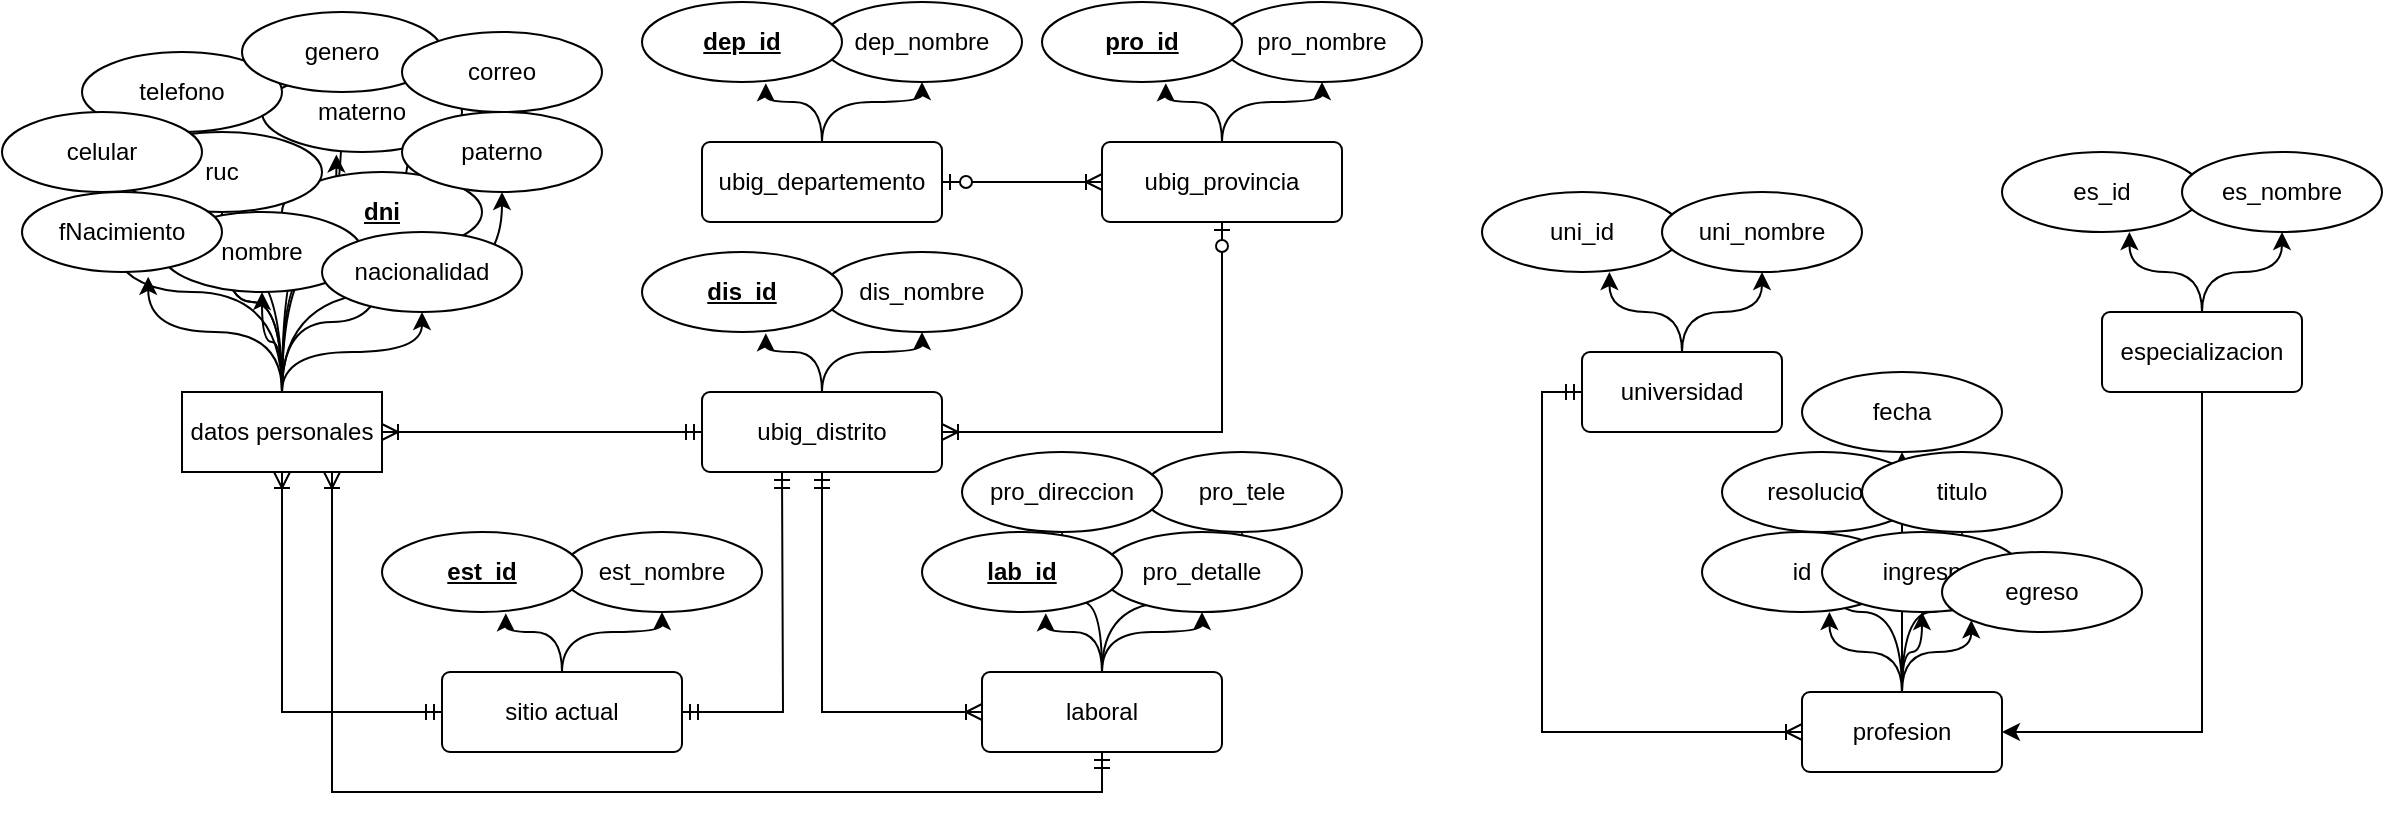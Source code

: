 <mxfile version="13.6.2" type="github">
  <diagram id="TkFhCfiameQCy9AZxE5S" name="Page-1">
    <mxGraphModel dx="868" dy="482" grid="1" gridSize="10" guides="1" tooltips="1" connect="1" arrows="1" fold="1" page="1" pageScale="1" pageWidth="3300" pageHeight="2339" math="0" shadow="0">
      <root>
        <mxCell id="0" />
        <mxCell id="1" parent="0" />
        <mxCell id="nq9fMI-_b_Ov7HE07HDS-4" style="edgeStyle=orthogonalEdgeStyle;curved=1;rounded=0;orthogonalLoop=1;jettySize=auto;html=1;" parent="1" source="nq9fMI-_b_Ov7HE07HDS-1" target="nq9fMI-_b_Ov7HE07HDS-3" edge="1">
          <mxGeometry relative="1" as="geometry" />
        </mxCell>
        <mxCell id="nq9fMI-_b_Ov7HE07HDS-6" style="edgeStyle=orthogonalEdgeStyle;curved=1;rounded=0;orthogonalLoop=1;jettySize=auto;html=1;" parent="1" source="nq9fMI-_b_Ov7HE07HDS-1" target="nq9fMI-_b_Ov7HE07HDS-5" edge="1">
          <mxGeometry relative="1" as="geometry" />
        </mxCell>
        <mxCell id="nq9fMI-_b_Ov7HE07HDS-16" style="edgeStyle=orthogonalEdgeStyle;curved=1;rounded=0;orthogonalLoop=1;jettySize=auto;html=1;" parent="1" source="nq9fMI-_b_Ov7HE07HDS-1" target="nq9fMI-_b_Ov7HE07HDS-14" edge="1">
          <mxGeometry relative="1" as="geometry" />
        </mxCell>
        <mxCell id="nq9fMI-_b_Ov7HE07HDS-17" style="edgeStyle=orthogonalEdgeStyle;curved=1;rounded=0;orthogonalLoop=1;jettySize=auto;html=1;entryX=0.5;entryY=1;entryDx=0;entryDy=0;" parent="1" source="nq9fMI-_b_Ov7HE07HDS-1" target="nq9fMI-_b_Ov7HE07HDS-13" edge="1">
          <mxGeometry relative="1" as="geometry" />
        </mxCell>
        <mxCell id="nq9fMI-_b_Ov7HE07HDS-18" style="edgeStyle=orthogonalEdgeStyle;curved=1;rounded=0;orthogonalLoop=1;jettySize=auto;html=1;" parent="1" source="nq9fMI-_b_Ov7HE07HDS-1" target="nq9fMI-_b_Ov7HE07HDS-5" edge="1">
          <mxGeometry relative="1" as="geometry" />
        </mxCell>
        <mxCell id="nq9fMI-_b_Ov7HE07HDS-19" style="edgeStyle=orthogonalEdgeStyle;curved=1;rounded=0;orthogonalLoop=1;jettySize=auto;html=1;entryX=0.372;entryY=1.031;entryDx=0;entryDy=0;entryPerimeter=0;" parent="1" source="nq9fMI-_b_Ov7HE07HDS-1" target="nq9fMI-_b_Ov7HE07HDS-7" edge="1">
          <mxGeometry relative="1" as="geometry" />
        </mxCell>
        <mxCell id="nq9fMI-_b_Ov7HE07HDS-20" style="edgeStyle=orthogonalEdgeStyle;curved=1;rounded=0;orthogonalLoop=1;jettySize=auto;html=1;" parent="1" source="nq9fMI-_b_Ov7HE07HDS-1" target="nq9fMI-_b_Ov7HE07HDS-9" edge="1">
          <mxGeometry relative="1" as="geometry" />
        </mxCell>
        <mxCell id="nq9fMI-_b_Ov7HE07HDS-21" style="edgeStyle=orthogonalEdgeStyle;curved=1;rounded=0;orthogonalLoop=1;jettySize=auto;html=1;entryX=0.631;entryY=1.06;entryDx=0;entryDy=0;entryPerimeter=0;" parent="1" source="nq9fMI-_b_Ov7HE07HDS-1" target="nq9fMI-_b_Ov7HE07HDS-11" edge="1">
          <mxGeometry relative="1" as="geometry" />
        </mxCell>
        <mxCell id="nq9fMI-_b_Ov7HE07HDS-22" style="edgeStyle=orthogonalEdgeStyle;curved=1;rounded=0;orthogonalLoop=1;jettySize=auto;html=1;" parent="1" source="nq9fMI-_b_Ov7HE07HDS-1" target="nq9fMI-_b_Ov7HE07HDS-10" edge="1">
          <mxGeometry relative="1" as="geometry" />
        </mxCell>
        <mxCell id="nq9fMI-_b_Ov7HE07HDS-23" style="edgeStyle=orthogonalEdgeStyle;curved=1;rounded=0;orthogonalLoop=1;jettySize=auto;html=1;" parent="1" source="nq9fMI-_b_Ov7HE07HDS-1" target="nq9fMI-_b_Ov7HE07HDS-8" edge="1">
          <mxGeometry relative="1" as="geometry" />
        </mxCell>
        <mxCell id="nq9fMI-_b_Ov7HE07HDS-24" style="edgeStyle=orthogonalEdgeStyle;curved=1;rounded=0;orthogonalLoop=1;jettySize=auto;html=1;entryX=1;entryY=1;entryDx=0;entryDy=0;" parent="1" source="nq9fMI-_b_Ov7HE07HDS-1" target="nq9fMI-_b_Ov7HE07HDS-9" edge="1">
          <mxGeometry relative="1" as="geometry" />
        </mxCell>
        <mxCell id="nq9fMI-_b_Ov7HE07HDS-25" style="edgeStyle=orthogonalEdgeStyle;curved=1;rounded=0;orthogonalLoop=1;jettySize=auto;html=1;exitX=0.5;exitY=0;exitDx=0;exitDy=0;" parent="1" source="nq9fMI-_b_Ov7HE07HDS-1" target="nq9fMI-_b_Ov7HE07HDS-12" edge="1">
          <mxGeometry relative="1" as="geometry" />
        </mxCell>
        <mxCell id="nq9fMI-_b_Ov7HE07HDS-1" value="datos personales" style="whiteSpace=wrap;html=1;align=center;" parent="1" vertex="1">
          <mxGeometry x="90" y="220" width="100" height="40" as="geometry" />
        </mxCell>
        <mxCell id="nq9fMI-_b_Ov7HE07HDS-3" value="&lt;b&gt;&lt;u&gt;dni&lt;/u&gt;&lt;/b&gt;" style="ellipse;whiteSpace=wrap;html=1;align=center;" parent="1" vertex="1">
          <mxGeometry x="140" y="110" width="100" height="40" as="geometry" />
        </mxCell>
        <mxCell id="nq9fMI-_b_Ov7HE07HDS-7" value="materno" style="ellipse;whiteSpace=wrap;html=1;align=center;" parent="1" vertex="1">
          <mxGeometry x="130" y="60" width="100" height="40" as="geometry" />
        </mxCell>
        <mxCell id="nq9fMI-_b_Ov7HE07HDS-8" value="telefono" style="ellipse;whiteSpace=wrap;html=1;align=center;" parent="1" vertex="1">
          <mxGeometry x="40" y="50" width="100" height="40" as="geometry" />
        </mxCell>
        <mxCell id="nq9fMI-_b_Ov7HE07HDS-9" value="genero" style="ellipse;whiteSpace=wrap;html=1;align=center;" parent="1" vertex="1">
          <mxGeometry x="120" y="30" width="100" height="40" as="geometry" />
        </mxCell>
        <mxCell id="nq9fMI-_b_Ov7HE07HDS-5" value="ruc" style="ellipse;whiteSpace=wrap;html=1;align=center;" parent="1" vertex="1">
          <mxGeometry x="60" y="90" width="100" height="40" as="geometry" />
        </mxCell>
        <mxCell id="nq9fMI-_b_Ov7HE07HDS-12" value="paterno" style="ellipse;whiteSpace=wrap;html=1;align=center;" parent="1" vertex="1">
          <mxGeometry x="200" y="80" width="100" height="40" as="geometry" />
        </mxCell>
        <mxCell id="nq9fMI-_b_Ov7HE07HDS-13" value="nombre" style="ellipse;whiteSpace=wrap;html=1;align=center;" parent="1" vertex="1">
          <mxGeometry x="80" y="130" width="100" height="40" as="geometry" />
        </mxCell>
        <mxCell id="nq9fMI-_b_Ov7HE07HDS-14" value="nacionalidad" style="ellipse;whiteSpace=wrap;html=1;align=center;" parent="1" vertex="1">
          <mxGeometry x="160" y="140" width="100" height="40" as="geometry" />
        </mxCell>
        <mxCell id="nq9fMI-_b_Ov7HE07HDS-11" value="fNacimiento" style="ellipse;whiteSpace=wrap;html=1;align=center;" parent="1" vertex="1">
          <mxGeometry x="10" y="120" width="100" height="40" as="geometry" />
        </mxCell>
        <mxCell id="nq9fMI-_b_Ov7HE07HDS-10" value="celular" style="ellipse;whiteSpace=wrap;html=1;align=center;" parent="1" vertex="1">
          <mxGeometry y="80" width="100" height="40" as="geometry" />
        </mxCell>
        <mxCell id="nq9fMI-_b_Ov7HE07HDS-15" value="correo" style="ellipse;whiteSpace=wrap;html=1;align=center;" parent="1" vertex="1">
          <mxGeometry x="200" y="40" width="100" height="40" as="geometry" />
        </mxCell>
        <mxCell id="nq9fMI-_b_Ov7HE07HDS-29" style="edgeStyle=orthogonalEdgeStyle;curved=1;rounded=0;orthogonalLoop=1;jettySize=auto;html=1;" parent="1" source="nq9fMI-_b_Ov7HE07HDS-26" target="nq9fMI-_b_Ov7HE07HDS-27" edge="1">
          <mxGeometry relative="1" as="geometry" />
        </mxCell>
        <mxCell id="nq9fMI-_b_Ov7HE07HDS-30" style="edgeStyle=orthogonalEdgeStyle;curved=1;rounded=0;orthogonalLoop=1;jettySize=auto;html=1;entryX=0.619;entryY=1.016;entryDx=0;entryDy=0;entryPerimeter=0;" parent="1" source="nq9fMI-_b_Ov7HE07HDS-26" target="nq9fMI-_b_Ov7HE07HDS-28" edge="1">
          <mxGeometry relative="1" as="geometry" />
        </mxCell>
        <mxCell id="nq9fMI-_b_Ov7HE07HDS-26" value="ubig_departemento" style="rounded=1;arcSize=10;whiteSpace=wrap;html=1;align=center;" parent="1" vertex="1">
          <mxGeometry x="350" y="95" width="120" height="40" as="geometry" />
        </mxCell>
        <mxCell id="nq9fMI-_b_Ov7HE07HDS-27" value="dep_nombre" style="ellipse;whiteSpace=wrap;html=1;align=center;" parent="1" vertex="1">
          <mxGeometry x="410" y="25" width="100" height="40" as="geometry" />
        </mxCell>
        <mxCell id="nq9fMI-_b_Ov7HE07HDS-28" value="&lt;b&gt;&lt;u&gt;dep_id&lt;/u&gt;&lt;/b&gt;" style="ellipse;whiteSpace=wrap;html=1;align=center;" parent="1" vertex="1">
          <mxGeometry x="320" y="25" width="100" height="40" as="geometry" />
        </mxCell>
        <mxCell id="nq9fMI-_b_Ov7HE07HDS-31" style="edgeStyle=orthogonalEdgeStyle;curved=1;rounded=0;orthogonalLoop=1;jettySize=auto;html=1;" parent="1" source="nq9fMI-_b_Ov7HE07HDS-33" target="nq9fMI-_b_Ov7HE07HDS-34" edge="1">
          <mxGeometry relative="1" as="geometry" />
        </mxCell>
        <mxCell id="nq9fMI-_b_Ov7HE07HDS-32" style="edgeStyle=orthogonalEdgeStyle;curved=1;rounded=0;orthogonalLoop=1;jettySize=auto;html=1;entryX=0.619;entryY=1.016;entryDx=0;entryDy=0;entryPerimeter=0;" parent="1" source="nq9fMI-_b_Ov7HE07HDS-33" target="nq9fMI-_b_Ov7HE07HDS-35" edge="1">
          <mxGeometry relative="1" as="geometry" />
        </mxCell>
        <mxCell id="nq9fMI-_b_Ov7HE07HDS-57" style="edgeStyle=orthogonalEdgeStyle;rounded=0;orthogonalLoop=1;jettySize=auto;html=1;entryX=1;entryY=0.5;entryDx=0;entryDy=0;startArrow=ERzeroToOne;startFill=1;endArrow=ERoneToMany;endFill=0;exitX=0.5;exitY=1;exitDx=0;exitDy=0;" parent="1" source="nq9fMI-_b_Ov7HE07HDS-33" target="nq9fMI-_b_Ov7HE07HDS-38" edge="1">
          <mxGeometry relative="1" as="geometry" />
        </mxCell>
        <mxCell id="nq9fMI-_b_Ov7HE07HDS-33" value="ubig_provincia" style="rounded=1;arcSize=10;whiteSpace=wrap;html=1;align=center;" parent="1" vertex="1">
          <mxGeometry x="550" y="95" width="120" height="40" as="geometry" />
        </mxCell>
        <mxCell id="nq9fMI-_b_Ov7HE07HDS-34" value="pro_nombre" style="ellipse;whiteSpace=wrap;html=1;align=center;" parent="1" vertex="1">
          <mxGeometry x="610" y="25" width="100" height="40" as="geometry" />
        </mxCell>
        <mxCell id="nq9fMI-_b_Ov7HE07HDS-35" value="&lt;b&gt;&lt;u&gt;pro_id&lt;/u&gt;&lt;/b&gt;" style="ellipse;whiteSpace=wrap;html=1;align=center;" parent="1" vertex="1">
          <mxGeometry x="520" y="25" width="100" height="40" as="geometry" />
        </mxCell>
        <mxCell id="nq9fMI-_b_Ov7HE07HDS-36" style="edgeStyle=orthogonalEdgeStyle;curved=1;rounded=0;orthogonalLoop=1;jettySize=auto;html=1;" parent="1" source="nq9fMI-_b_Ov7HE07HDS-38" target="nq9fMI-_b_Ov7HE07HDS-39" edge="1">
          <mxGeometry relative="1" as="geometry" />
        </mxCell>
        <mxCell id="nq9fMI-_b_Ov7HE07HDS-37" style="edgeStyle=orthogonalEdgeStyle;curved=1;rounded=0;orthogonalLoop=1;jettySize=auto;html=1;entryX=0.619;entryY=1.016;entryDx=0;entryDy=0;entryPerimeter=0;" parent="1" source="nq9fMI-_b_Ov7HE07HDS-38" target="nq9fMI-_b_Ov7HE07HDS-40" edge="1">
          <mxGeometry relative="1" as="geometry" />
        </mxCell>
        <mxCell id="nq9fMI-_b_Ov7HE07HDS-56" style="edgeStyle=orthogonalEdgeStyle;rounded=0;orthogonalLoop=1;jettySize=auto;html=1;exitX=0;exitY=0.5;exitDx=0;exitDy=0;entryX=1;entryY=0.5;entryDx=0;entryDy=0;endArrow=ERzeroToOne;endFill=1;startArrow=ERoneToMany;startFill=0;" parent="1" source="nq9fMI-_b_Ov7HE07HDS-33" target="nq9fMI-_b_Ov7HE07HDS-26" edge="1">
          <mxGeometry relative="1" as="geometry" />
        </mxCell>
        <mxCell id="nq9fMI-_b_Ov7HE07HDS-75" style="edgeStyle=orthogonalEdgeStyle;rounded=0;orthogonalLoop=1;jettySize=auto;html=1;startArrow=ERmandOne;startFill=0;endArrow=ERoneToMany;endFill=0;entryX=1;entryY=0.5;entryDx=0;entryDy=0;exitX=0;exitY=0.5;exitDx=0;exitDy=0;" parent="1" source="nq9fMI-_b_Ov7HE07HDS-38" target="nq9fMI-_b_Ov7HE07HDS-1" edge="1">
          <mxGeometry relative="1" as="geometry">
            <mxPoint x="350" y="280" as="targetPoint" />
          </mxGeometry>
        </mxCell>
        <mxCell id="nq9fMI-_b_Ov7HE07HDS-77" style="edgeStyle=orthogonalEdgeStyle;rounded=0;orthogonalLoop=1;jettySize=auto;html=1;entryX=0;entryY=0.5;entryDx=0;entryDy=0;startArrow=ERmandOne;startFill=0;endArrow=ERoneToMany;endFill=0;exitX=0.5;exitY=1;exitDx=0;exitDy=0;" parent="1" source="nq9fMI-_b_Ov7HE07HDS-38" target="nq9fMI-_b_Ov7HE07HDS-43" edge="1">
          <mxGeometry relative="1" as="geometry" />
        </mxCell>
        <mxCell id="nq9fMI-_b_Ov7HE07HDS-38" value="ubig_distrito" style="rounded=1;arcSize=10;whiteSpace=wrap;html=1;align=center;" parent="1" vertex="1">
          <mxGeometry x="350" y="220" width="120" height="40" as="geometry" />
        </mxCell>
        <mxCell id="nq9fMI-_b_Ov7HE07HDS-39" value="dis_nombre" style="ellipse;whiteSpace=wrap;html=1;align=center;" parent="1" vertex="1">
          <mxGeometry x="410" y="150" width="100" height="40" as="geometry" />
        </mxCell>
        <mxCell id="nq9fMI-_b_Ov7HE07HDS-40" value="&lt;b&gt;&lt;u&gt;dis_id&lt;/u&gt;&lt;/b&gt;" style="ellipse;whiteSpace=wrap;html=1;align=center;" parent="1" vertex="1">
          <mxGeometry x="320" y="150" width="100" height="40" as="geometry" />
        </mxCell>
        <mxCell id="nq9fMI-_b_Ov7HE07HDS-41" style="edgeStyle=orthogonalEdgeStyle;curved=1;rounded=0;orthogonalLoop=1;jettySize=auto;html=1;" parent="1" source="nq9fMI-_b_Ov7HE07HDS-43" target="nq9fMI-_b_Ov7HE07HDS-44" edge="1">
          <mxGeometry relative="1" as="geometry" />
        </mxCell>
        <mxCell id="nq9fMI-_b_Ov7HE07HDS-42" style="edgeStyle=orthogonalEdgeStyle;curved=1;rounded=0;orthogonalLoop=1;jettySize=auto;html=1;entryX=0.619;entryY=1.016;entryDx=0;entryDy=0;entryPerimeter=0;" parent="1" source="nq9fMI-_b_Ov7HE07HDS-43" target="nq9fMI-_b_Ov7HE07HDS-45" edge="1">
          <mxGeometry relative="1" as="geometry" />
        </mxCell>
        <mxCell id="nq9fMI-_b_Ov7HE07HDS-48" style="edgeStyle=orthogonalEdgeStyle;curved=1;rounded=0;orthogonalLoop=1;jettySize=auto;html=1;" parent="1" source="nq9fMI-_b_Ov7HE07HDS-43" target="nq9fMI-_b_Ov7HE07HDS-46" edge="1">
          <mxGeometry relative="1" as="geometry" />
        </mxCell>
        <mxCell id="nq9fMI-_b_Ov7HE07HDS-49" style="edgeStyle=orthogonalEdgeStyle;curved=1;rounded=0;orthogonalLoop=1;jettySize=auto;html=1;" parent="1" source="nq9fMI-_b_Ov7HE07HDS-43" target="nq9fMI-_b_Ov7HE07HDS-47" edge="1">
          <mxGeometry relative="1" as="geometry" />
        </mxCell>
        <mxCell id="nq9fMI-_b_Ov7HE07HDS-43" value="laboral" style="rounded=1;arcSize=10;whiteSpace=wrap;html=1;align=center;" parent="1" vertex="1">
          <mxGeometry x="490" y="360" width="120" height="40" as="geometry" />
        </mxCell>
        <mxCell id="nq9fMI-_b_Ov7HE07HDS-44" value="pro_detalle" style="ellipse;whiteSpace=wrap;html=1;align=center;" parent="1" vertex="1">
          <mxGeometry x="550" y="290" width="100" height="40" as="geometry" />
        </mxCell>
        <mxCell id="nq9fMI-_b_Ov7HE07HDS-45" value="&lt;b&gt;&lt;u&gt;lab_id&lt;/u&gt;&lt;/b&gt;" style="ellipse;whiteSpace=wrap;html=1;align=center;" parent="1" vertex="1">
          <mxGeometry x="460" y="290" width="100" height="40" as="geometry" />
        </mxCell>
        <mxCell id="nq9fMI-_b_Ov7HE07HDS-46" value="pro_tele" style="ellipse;whiteSpace=wrap;html=1;align=center;" parent="1" vertex="1">
          <mxGeometry x="570" y="250" width="100" height="40" as="geometry" />
        </mxCell>
        <mxCell id="nq9fMI-_b_Ov7HE07HDS-47" value="pro_direccion" style="ellipse;whiteSpace=wrap;html=1;align=center;" parent="1" vertex="1">
          <mxGeometry x="480" y="250" width="100" height="40" as="geometry" />
        </mxCell>
        <mxCell id="nq9fMI-_b_Ov7HE07HDS-63" style="edgeStyle=orthogonalEdgeStyle;curved=1;rounded=0;orthogonalLoop=1;jettySize=auto;html=1;" parent="1" source="nq9fMI-_b_Ov7HE07HDS-65" target="nq9fMI-_b_Ov7HE07HDS-66" edge="1">
          <mxGeometry relative="1" as="geometry" />
        </mxCell>
        <mxCell id="nq9fMI-_b_Ov7HE07HDS-64" style="edgeStyle=orthogonalEdgeStyle;curved=1;rounded=0;orthogonalLoop=1;jettySize=auto;html=1;entryX=0.619;entryY=1.016;entryDx=0;entryDy=0;entryPerimeter=0;" parent="1" source="nq9fMI-_b_Ov7HE07HDS-65" target="nq9fMI-_b_Ov7HE07HDS-67" edge="1">
          <mxGeometry relative="1" as="geometry" />
        </mxCell>
        <mxCell id="nq9fMI-_b_Ov7HE07HDS-69" style="edgeStyle=orthogonalEdgeStyle;rounded=0;orthogonalLoop=1;jettySize=auto;html=1;entryX=0.5;entryY=1;entryDx=0;entryDy=0;startArrow=ERmandOne;startFill=0;endArrow=ERoneToMany;endFill=0;exitX=0;exitY=0.5;exitDx=0;exitDy=0;" parent="1" source="nq9fMI-_b_Ov7HE07HDS-65" target="nq9fMI-_b_Ov7HE07HDS-1" edge="1">
          <mxGeometry relative="1" as="geometry" />
        </mxCell>
        <mxCell id="nq9fMI-_b_Ov7HE07HDS-73" style="edgeStyle=orthogonalEdgeStyle;rounded=0;orthogonalLoop=1;jettySize=auto;html=1;startArrow=ERmandOne;startFill=0;endArrow=ERmandOne;endFill=0;" parent="1" source="nq9fMI-_b_Ov7HE07HDS-65" edge="1">
          <mxGeometry relative="1" as="geometry">
            <mxPoint x="390" y="260" as="targetPoint" />
          </mxGeometry>
        </mxCell>
        <mxCell id="nq9fMI-_b_Ov7HE07HDS-76" style="edgeStyle=orthogonalEdgeStyle;rounded=0;orthogonalLoop=1;jettySize=auto;html=1;startArrow=ERoneToMany;startFill=0;endArrow=ERmandOne;endFill=0;entryX=0.5;entryY=1;entryDx=0;entryDy=0;exitX=0.75;exitY=1;exitDx=0;exitDy=0;" parent="1" source="nq9fMI-_b_Ov7HE07HDS-1" target="nq9fMI-_b_Ov7HE07HDS-43" edge="1">
          <mxGeometry relative="1" as="geometry">
            <mxPoint x="200" y="670.833" as="targetPoint" />
          </mxGeometry>
        </mxCell>
        <mxCell id="nq9fMI-_b_Ov7HE07HDS-65" value="sitio actual" style="rounded=1;arcSize=10;whiteSpace=wrap;html=1;align=center;" parent="1" vertex="1">
          <mxGeometry x="220" y="360" width="120" height="40" as="geometry" />
        </mxCell>
        <mxCell id="nq9fMI-_b_Ov7HE07HDS-66" value="est_nombre" style="ellipse;whiteSpace=wrap;html=1;align=center;" parent="1" vertex="1">
          <mxGeometry x="280" y="290" width="100" height="40" as="geometry" />
        </mxCell>
        <mxCell id="nq9fMI-_b_Ov7HE07HDS-67" value="&lt;b&gt;&lt;u&gt;est_id&lt;/u&gt;&lt;/b&gt;" style="ellipse;whiteSpace=wrap;html=1;align=center;" parent="1" vertex="1">
          <mxGeometry x="190" y="290" width="100" height="40" as="geometry" />
        </mxCell>
        <mxCell id="nq9fMI-_b_Ov7HE07HDS-83" style="edgeStyle=orthogonalEdgeStyle;rounded=0;orthogonalLoop=1;jettySize=auto;html=1;entryX=0.5;entryY=1;entryDx=0;entryDy=0;startArrow=none;startFill=0;endArrow=classic;endFill=1;curved=1;" parent="1" source="nq9fMI-_b_Ov7HE07HDS-79" target="nq9fMI-_b_Ov7HE07HDS-81" edge="1">
          <mxGeometry relative="1" as="geometry" />
        </mxCell>
        <mxCell id="nq9fMI-_b_Ov7HE07HDS-84" style="edgeStyle=orthogonalEdgeStyle;curved=1;rounded=0;orthogonalLoop=1;jettySize=auto;html=1;entryX=0.637;entryY=1.001;entryDx=0;entryDy=0;entryPerimeter=0;startArrow=none;startFill=0;endArrow=classic;endFill=1;" parent="1" source="nq9fMI-_b_Ov7HE07HDS-79" target="nq9fMI-_b_Ov7HE07HDS-80" edge="1">
          <mxGeometry relative="1" as="geometry" />
        </mxCell>
        <mxCell id="BSOJ2FzLmBQu7ZXfA576-5" style="edgeStyle=orthogonalEdgeStyle;rounded=0;orthogonalLoop=1;jettySize=auto;html=1;exitX=0;exitY=0.5;exitDx=0;exitDy=0;entryX=0;entryY=0.5;entryDx=0;entryDy=0;startArrow=ERmandOne;startFill=0;endArrow=ERoneToMany;endFill=0;" edge="1" parent="1" source="nq9fMI-_b_Ov7HE07HDS-79" target="nq9fMI-_b_Ov7HE07HDS-87">
          <mxGeometry relative="1" as="geometry" />
        </mxCell>
        <mxCell id="nq9fMI-_b_Ov7HE07HDS-79" value="universidad" style="rounded=1;arcSize=10;whiteSpace=wrap;html=1;align=center;" parent="1" vertex="1">
          <mxGeometry x="790" y="200" width="100" height="40" as="geometry" />
        </mxCell>
        <mxCell id="nq9fMI-_b_Ov7HE07HDS-80" value="uni_id" style="ellipse;whiteSpace=wrap;html=1;align=center;" parent="1" vertex="1">
          <mxGeometry x="740" y="120" width="100" height="40" as="geometry" />
        </mxCell>
        <mxCell id="nq9fMI-_b_Ov7HE07HDS-81" value="uni_nombre" style="ellipse;whiteSpace=wrap;html=1;align=center;" parent="1" vertex="1">
          <mxGeometry x="830" y="120" width="100" height="40" as="geometry" />
        </mxCell>
        <mxCell id="nq9fMI-_b_Ov7HE07HDS-85" style="edgeStyle=orthogonalEdgeStyle;rounded=0;orthogonalLoop=1;jettySize=auto;html=1;entryX=0.5;entryY=1;entryDx=0;entryDy=0;startArrow=none;startFill=0;endArrow=classic;endFill=1;curved=1;" parent="1" source="nq9fMI-_b_Ov7HE07HDS-87" target="nq9fMI-_b_Ov7HE07HDS-89" edge="1">
          <mxGeometry relative="1" as="geometry" />
        </mxCell>
        <mxCell id="nq9fMI-_b_Ov7HE07HDS-86" style="edgeStyle=orthogonalEdgeStyle;curved=1;rounded=0;orthogonalLoop=1;jettySize=auto;html=1;entryX=0.637;entryY=1.001;entryDx=0;entryDy=0;entryPerimeter=0;startArrow=none;startFill=0;endArrow=classic;endFill=1;" parent="1" source="nq9fMI-_b_Ov7HE07HDS-87" target="nq9fMI-_b_Ov7HE07HDS-88" edge="1">
          <mxGeometry relative="1" as="geometry" />
        </mxCell>
        <mxCell id="nq9fMI-_b_Ov7HE07HDS-92" style="edgeStyle=orthogonalEdgeStyle;curved=1;rounded=0;orthogonalLoop=1;jettySize=auto;html=1;entryX=0;entryY=1;entryDx=0;entryDy=0;startArrow=none;startFill=0;endArrow=classic;endFill=1;" parent="1" source="nq9fMI-_b_Ov7HE07HDS-87" target="nq9fMI-_b_Ov7HE07HDS-91" edge="1">
          <mxGeometry relative="1" as="geometry" />
        </mxCell>
        <mxCell id="nq9fMI-_b_Ov7HE07HDS-95" style="edgeStyle=orthogonalEdgeStyle;curved=1;rounded=0;orthogonalLoop=1;jettySize=auto;html=1;entryX=0.5;entryY=1;entryDx=0;entryDy=0;startArrow=none;startFill=0;endArrow=classic;endFill=1;" parent="1" source="nq9fMI-_b_Ov7HE07HDS-87" target="nq9fMI-_b_Ov7HE07HDS-94" edge="1">
          <mxGeometry relative="1" as="geometry" />
        </mxCell>
        <mxCell id="nq9fMI-_b_Ov7HE07HDS-97" style="edgeStyle=orthogonalEdgeStyle;curved=1;rounded=0;orthogonalLoop=1;jettySize=auto;html=1;startArrow=none;startFill=0;endArrow=classic;endFill=1;" parent="1" source="nq9fMI-_b_Ov7HE07HDS-87" target="nq9fMI-_b_Ov7HE07HDS-96" edge="1">
          <mxGeometry relative="1" as="geometry" />
        </mxCell>
        <mxCell id="BSOJ2FzLmBQu7ZXfA576-11" style="edgeStyle=orthogonalEdgeStyle;rounded=0;orthogonalLoop=1;jettySize=auto;html=1;entryX=0.5;entryY=1;entryDx=0;entryDy=0;startArrow=none;startFill=0;endArrow=classic;endFill=1;" edge="1" parent="1" source="nq9fMI-_b_Ov7HE07HDS-87" target="BSOJ2FzLmBQu7ZXfA576-10">
          <mxGeometry relative="1" as="geometry" />
        </mxCell>
        <mxCell id="nq9fMI-_b_Ov7HE07HDS-87" value="profesion" style="rounded=1;arcSize=10;whiteSpace=wrap;html=1;align=center;" parent="1" vertex="1">
          <mxGeometry x="900" y="370" width="100" height="40" as="geometry" />
        </mxCell>
        <mxCell id="nq9fMI-_b_Ov7HE07HDS-88" value="id" style="ellipse;whiteSpace=wrap;html=1;align=center;" parent="1" vertex="1">
          <mxGeometry x="850" y="290" width="100" height="40" as="geometry" />
        </mxCell>
        <mxCell id="nq9fMI-_b_Ov7HE07HDS-89" value="ingresp" style="ellipse;whiteSpace=wrap;html=1;align=center;" parent="1" vertex="1">
          <mxGeometry x="910" y="290" width="100" height="40" as="geometry" />
        </mxCell>
        <mxCell id="nq9fMI-_b_Ov7HE07HDS-91" value="egreso" style="ellipse;whiteSpace=wrap;html=1;align=center;" parent="1" vertex="1">
          <mxGeometry x="970" y="300" width="100" height="40" as="geometry" />
        </mxCell>
        <mxCell id="nq9fMI-_b_Ov7HE07HDS-94" value="resolucion" style="ellipse;whiteSpace=wrap;html=1;align=center;" parent="1" vertex="1">
          <mxGeometry x="860" y="250" width="100" height="40" as="geometry" />
        </mxCell>
        <mxCell id="nq9fMI-_b_Ov7HE07HDS-96" value="titulo" style="ellipse;whiteSpace=wrap;html=1;align=center;" parent="1" vertex="1">
          <mxGeometry x="930" y="250" width="100" height="40" as="geometry" />
        </mxCell>
        <mxCell id="BSOJ2FzLmBQu7ZXfA576-10" value="fecha" style="ellipse;whiteSpace=wrap;html=1;align=center;" vertex="1" parent="1">
          <mxGeometry x="900" y="210" width="100" height="40" as="geometry" />
        </mxCell>
        <mxCell id="BSOJ2FzLmBQu7ZXfA576-16" style="edgeStyle=orthogonalEdgeStyle;rounded=0;orthogonalLoop=1;jettySize=auto;html=1;entryX=0.5;entryY=1;entryDx=0;entryDy=0;startArrow=none;startFill=0;endArrow=classic;endFill=1;curved=1;" edge="1" parent="1" source="BSOJ2FzLmBQu7ZXfA576-18" target="BSOJ2FzLmBQu7ZXfA576-20">
          <mxGeometry relative="1" as="geometry" />
        </mxCell>
        <mxCell id="BSOJ2FzLmBQu7ZXfA576-17" style="edgeStyle=orthogonalEdgeStyle;curved=1;rounded=0;orthogonalLoop=1;jettySize=auto;html=1;entryX=0.637;entryY=1.001;entryDx=0;entryDy=0;entryPerimeter=0;startArrow=none;startFill=0;endArrow=classic;endFill=1;" edge="1" parent="1" source="BSOJ2FzLmBQu7ZXfA576-18" target="BSOJ2FzLmBQu7ZXfA576-19">
          <mxGeometry relative="1" as="geometry" />
        </mxCell>
        <mxCell id="BSOJ2FzLmBQu7ZXfA576-32" style="edgeStyle=orthogonalEdgeStyle;rounded=0;orthogonalLoop=1;jettySize=auto;html=1;entryX=1;entryY=0.5;entryDx=0;entryDy=0;startArrow=none;startFill=0;endArrow=classic;endFill=1;exitX=0.5;exitY=1;exitDx=0;exitDy=0;" edge="1" parent="1" source="BSOJ2FzLmBQu7ZXfA576-18" target="nq9fMI-_b_Ov7HE07HDS-87">
          <mxGeometry relative="1" as="geometry" />
        </mxCell>
        <mxCell id="BSOJ2FzLmBQu7ZXfA576-18" value="especializacion" style="rounded=1;arcSize=10;whiteSpace=wrap;html=1;align=center;" vertex="1" parent="1">
          <mxGeometry x="1050" y="180" width="100" height="40" as="geometry" />
        </mxCell>
        <mxCell id="BSOJ2FzLmBQu7ZXfA576-19" value="es_id" style="ellipse;whiteSpace=wrap;html=1;align=center;" vertex="1" parent="1">
          <mxGeometry x="1000" y="100" width="100" height="40" as="geometry" />
        </mxCell>
        <mxCell id="BSOJ2FzLmBQu7ZXfA576-20" value="es_nombre" style="ellipse;whiteSpace=wrap;html=1;align=center;" vertex="1" parent="1">
          <mxGeometry x="1090" y="100" width="100" height="40" as="geometry" />
        </mxCell>
      </root>
    </mxGraphModel>
  </diagram>
</mxfile>
